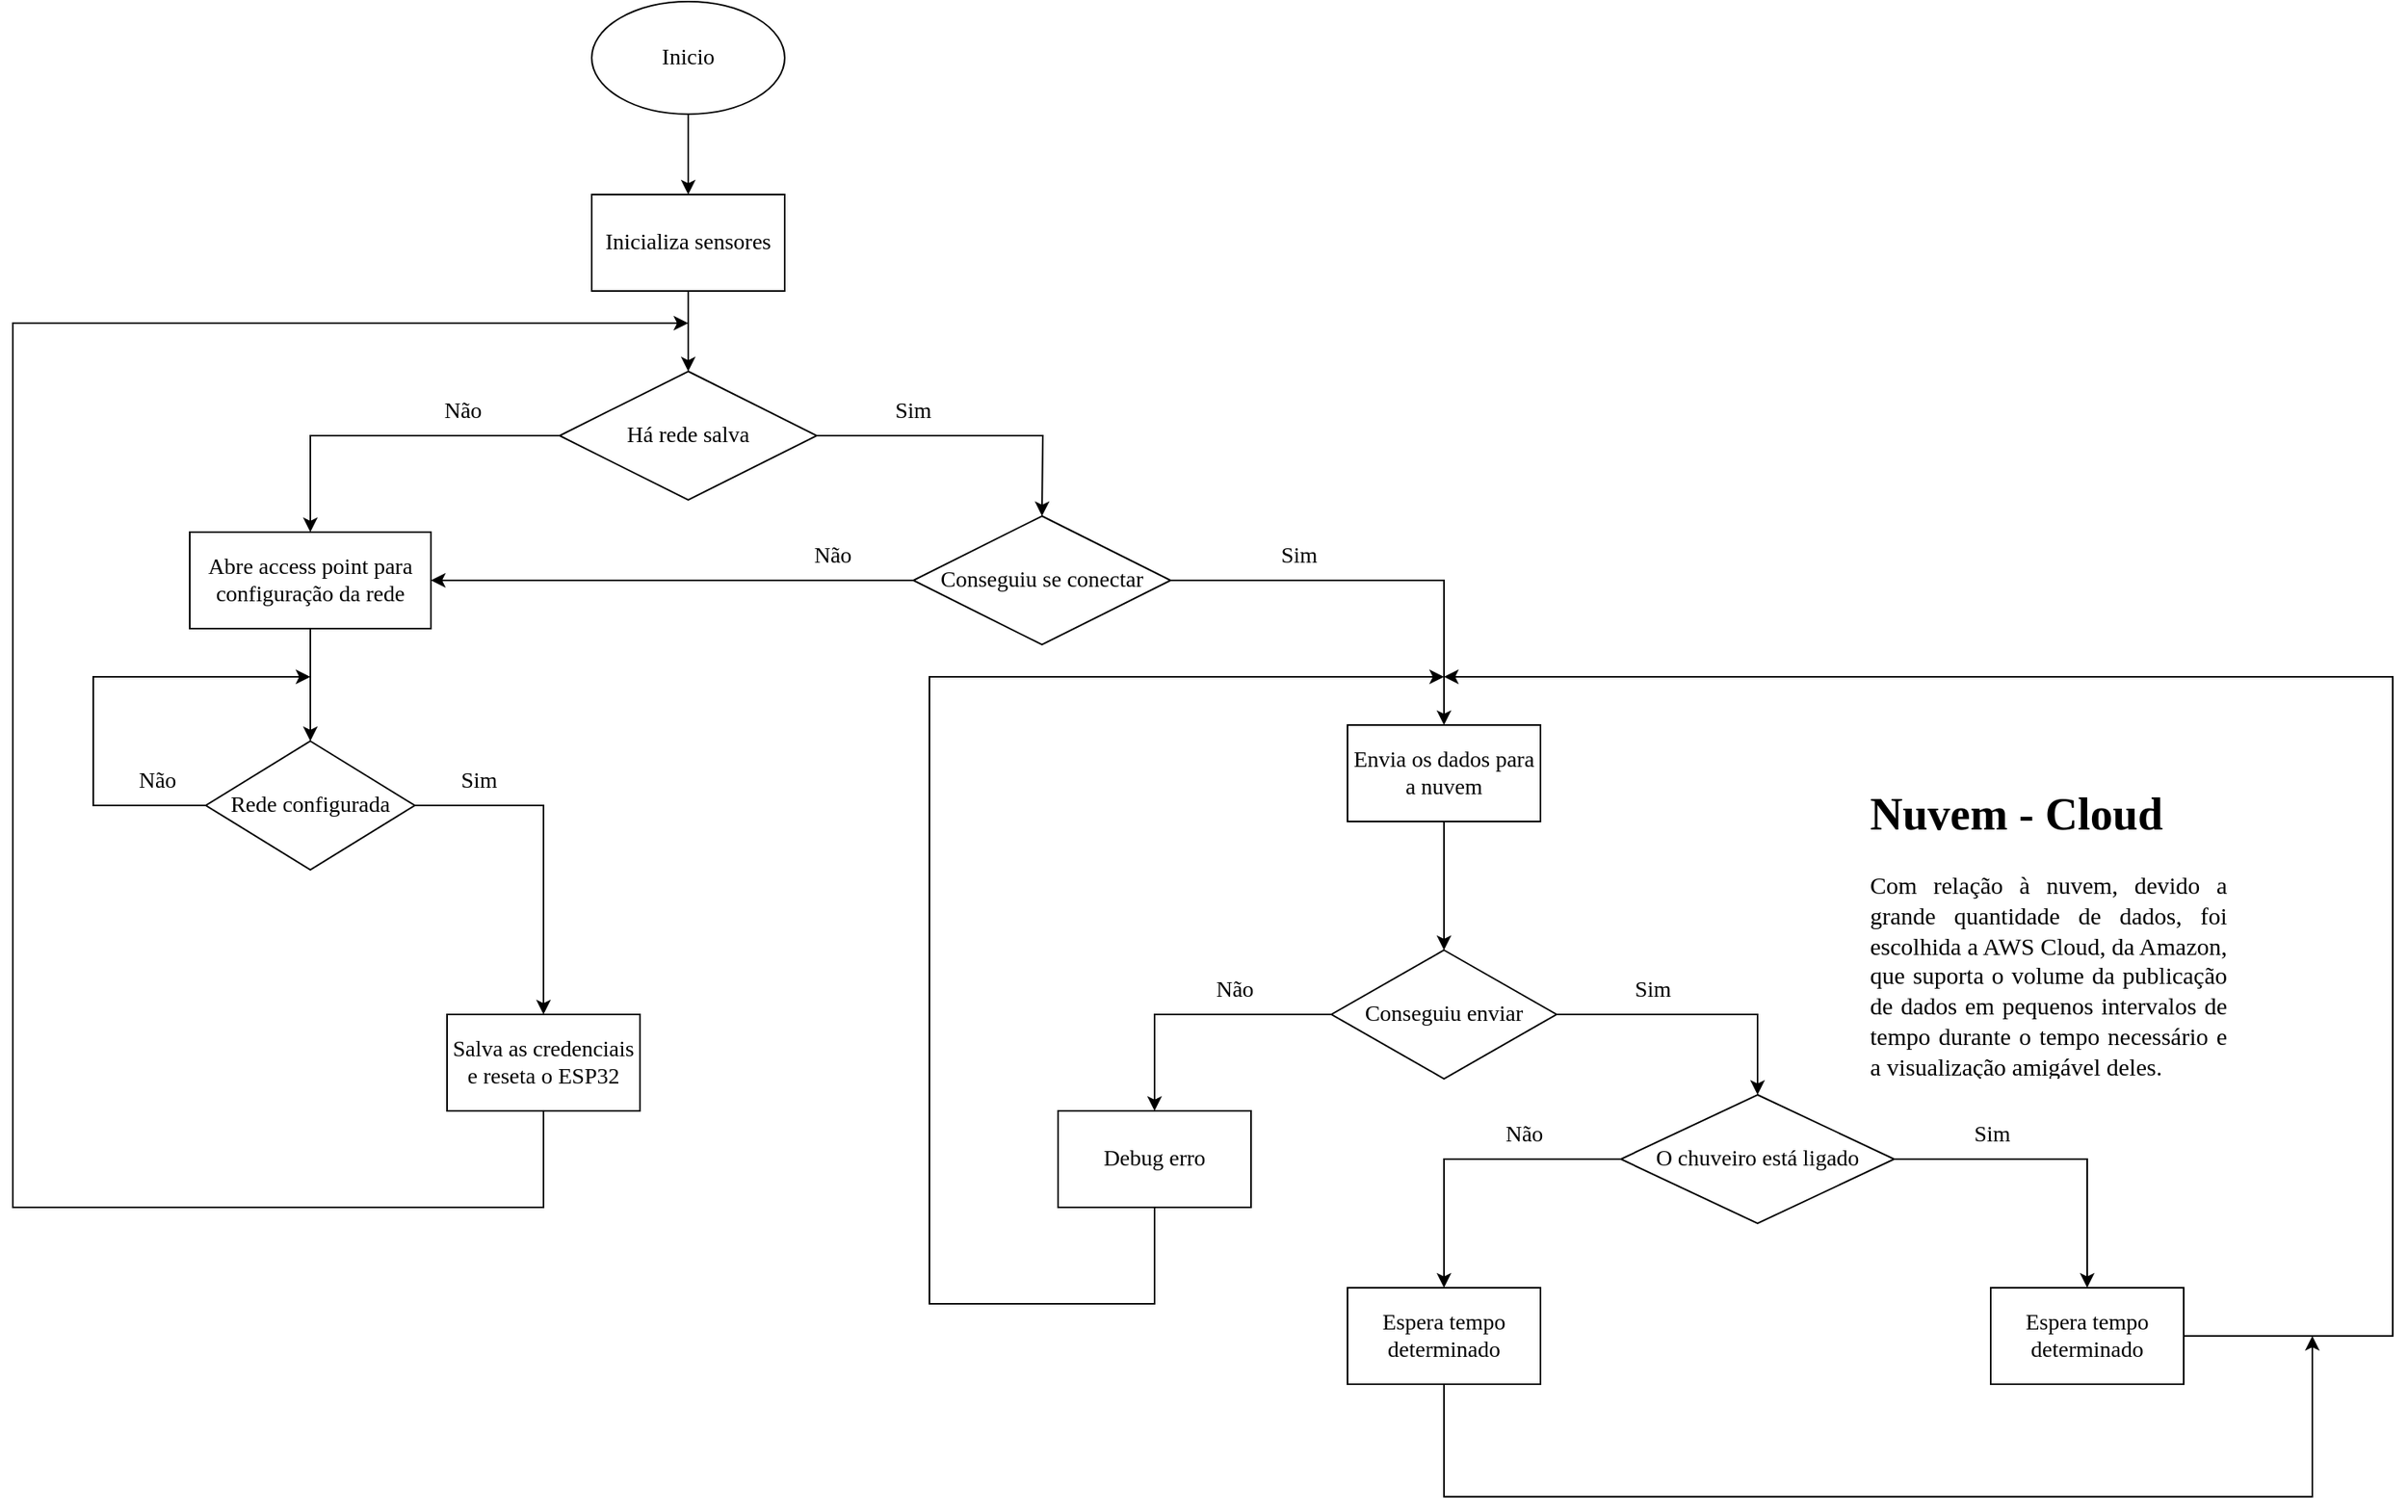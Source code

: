 <mxfile version="20.8.22" type="github">
  <diagram name="Página-1" id="qRX4IYPKH2Vp4G-w1d9a">
    <mxGraphModel dx="1912" dy="665" grid="1" gridSize="10" guides="1" tooltips="1" connect="1" arrows="1" fold="1" page="1" pageScale="1" pageWidth="827" pageHeight="1169" math="0" shadow="0">
      <root>
        <mxCell id="0" />
        <mxCell id="1" parent="0" />
        <mxCell id="Pkc0Q9jrOcTM5dbPZ3zt-2" style="edgeStyle=orthogonalEdgeStyle;rounded=0;orthogonalLoop=1;jettySize=auto;html=1;exitX=0.5;exitY=1;exitDx=0;exitDy=0;fontFamily=Times New Roman;fontSize=14;" edge="1" parent="1" source="Pkc0Q9jrOcTM5dbPZ3zt-1" target="Pkc0Q9jrOcTM5dbPZ3zt-3">
          <mxGeometry relative="1" as="geometry">
            <mxPoint x="399.667" y="160.0" as="targetPoint" />
          </mxGeometry>
        </mxCell>
        <mxCell id="Pkc0Q9jrOcTM5dbPZ3zt-1" value="&lt;font face=&quot;Times New Roman&quot; style=&quot;font-size: 14px;&quot;&gt;Inicio&lt;/font&gt;" style="ellipse;whiteSpace=wrap;html=1;" vertex="1" parent="1">
          <mxGeometry x="340" y="40" width="120" height="70" as="geometry" />
        </mxCell>
        <mxCell id="Pkc0Q9jrOcTM5dbPZ3zt-4" style="edgeStyle=orthogonalEdgeStyle;rounded=0;orthogonalLoop=1;jettySize=auto;html=1;fontFamily=Times New Roman;fontSize=14;" edge="1" parent="1" source="Pkc0Q9jrOcTM5dbPZ3zt-3">
          <mxGeometry relative="1" as="geometry">
            <mxPoint x="399.997" y="270.002" as="targetPoint" />
          </mxGeometry>
        </mxCell>
        <mxCell id="Pkc0Q9jrOcTM5dbPZ3zt-3" value="Inicializa sensores" style="rounded=0;whiteSpace=wrap;html=1;fontFamily=Times New Roman;fontSize=14;" vertex="1" parent="1">
          <mxGeometry x="339.997" y="160.0" width="120" height="60" as="geometry" />
        </mxCell>
        <mxCell id="Pkc0Q9jrOcTM5dbPZ3zt-10" value="" style="edgeStyle=orthogonalEdgeStyle;rounded=0;orthogonalLoop=1;jettySize=auto;html=1;fontFamily=Times New Roman;fontSize=14;" edge="1" parent="1" source="Pkc0Q9jrOcTM5dbPZ3zt-8">
          <mxGeometry relative="1" as="geometry">
            <mxPoint x="620.0" y="360" as="targetPoint" />
          </mxGeometry>
        </mxCell>
        <mxCell id="Pkc0Q9jrOcTM5dbPZ3zt-13" value="" style="edgeStyle=orthogonalEdgeStyle;rounded=0;orthogonalLoop=1;jettySize=auto;html=1;fontFamily=Times New Roman;fontSize=14;" edge="1" parent="1" source="Pkc0Q9jrOcTM5dbPZ3zt-8" target="Pkc0Q9jrOcTM5dbPZ3zt-12">
          <mxGeometry relative="1" as="geometry" />
        </mxCell>
        <mxCell id="Pkc0Q9jrOcTM5dbPZ3zt-8" value="Há rede salva" style="rhombus;whiteSpace=wrap;html=1;fontFamily=Times New Roman;fontSize=14;" vertex="1" parent="1">
          <mxGeometry x="320" y="270" width="160" height="80" as="geometry" />
        </mxCell>
        <mxCell id="Pkc0Q9jrOcTM5dbPZ3zt-14" style="edgeStyle=orthogonalEdgeStyle;rounded=0;orthogonalLoop=1;jettySize=auto;html=1;entryX=1;entryY=0.5;entryDx=0;entryDy=0;fontFamily=Times New Roman;fontSize=14;" edge="1" parent="1" source="Pkc0Q9jrOcTM5dbPZ3zt-11" target="Pkc0Q9jrOcTM5dbPZ3zt-12">
          <mxGeometry relative="1" as="geometry" />
        </mxCell>
        <mxCell id="Pkc0Q9jrOcTM5dbPZ3zt-20" value="" style="edgeStyle=orthogonalEdgeStyle;rounded=0;orthogonalLoop=1;jettySize=auto;html=1;fontFamily=Times New Roman;fontSize=14;" edge="1" parent="1" source="Pkc0Q9jrOcTM5dbPZ3zt-11" target="Pkc0Q9jrOcTM5dbPZ3zt-19">
          <mxGeometry relative="1" as="geometry" />
        </mxCell>
        <mxCell id="Pkc0Q9jrOcTM5dbPZ3zt-11" value="Conseguiu se conectar" style="rhombus;whiteSpace=wrap;html=1;fontFamily=Times New Roman;fontSize=14;" vertex="1" parent="1">
          <mxGeometry x="540" y="360" width="160" height="80" as="geometry" />
        </mxCell>
        <mxCell id="Pkc0Q9jrOcTM5dbPZ3zt-24" value="" style="edgeStyle=orthogonalEdgeStyle;rounded=0;orthogonalLoop=1;jettySize=auto;html=1;fontFamily=Times New Roman;fontSize=14;" edge="1" parent="1" source="Pkc0Q9jrOcTM5dbPZ3zt-12" target="Pkc0Q9jrOcTM5dbPZ3zt-23">
          <mxGeometry relative="1" as="geometry" />
        </mxCell>
        <mxCell id="Pkc0Q9jrOcTM5dbPZ3zt-12" value="Abre access point para configuração da rede" style="whiteSpace=wrap;html=1;fontSize=14;fontFamily=Times New Roman;" vertex="1" parent="1">
          <mxGeometry x="90" y="370" width="150" height="60" as="geometry" />
        </mxCell>
        <mxCell id="Pkc0Q9jrOcTM5dbPZ3zt-15" value="Sim" style="text;html=1;strokeColor=none;fillColor=none;align=center;verticalAlign=middle;whiteSpace=wrap;rounded=0;fontSize=14;fontFamily=Times New Roman;" vertex="1" parent="1">
          <mxGeometry x="510" y="280" width="60" height="30" as="geometry" />
        </mxCell>
        <mxCell id="Pkc0Q9jrOcTM5dbPZ3zt-16" value="Não" style="text;html=1;strokeColor=none;fillColor=none;align=center;verticalAlign=middle;whiteSpace=wrap;rounded=0;fontSize=14;fontFamily=Times New Roman;" vertex="1" parent="1">
          <mxGeometry x="460" y="370" width="60" height="30" as="geometry" />
        </mxCell>
        <mxCell id="Pkc0Q9jrOcTM5dbPZ3zt-17" value="Não" style="text;html=1;strokeColor=none;fillColor=none;align=center;verticalAlign=middle;whiteSpace=wrap;rounded=0;fontSize=14;fontFamily=Times New Roman;" vertex="1" parent="1">
          <mxGeometry x="230" y="280" width="60" height="30" as="geometry" />
        </mxCell>
        <mxCell id="Pkc0Q9jrOcTM5dbPZ3zt-21" style="edgeStyle=orthogonalEdgeStyle;rounded=0;orthogonalLoop=1;jettySize=auto;html=1;fontFamily=Times New Roman;fontSize=14;" edge="1" parent="1" source="Pkc0Q9jrOcTM5dbPZ3zt-19" target="Pkc0Q9jrOcTM5dbPZ3zt-22">
          <mxGeometry relative="1" as="geometry">
            <mxPoint x="870" y="630" as="targetPoint" />
          </mxGeometry>
        </mxCell>
        <mxCell id="Pkc0Q9jrOcTM5dbPZ3zt-19" value="Envia os dados para a nuvem" style="whiteSpace=wrap;html=1;fontSize=14;fontFamily=Times New Roman;" vertex="1" parent="1">
          <mxGeometry x="810" y="490" width="120" height="60" as="geometry" />
        </mxCell>
        <mxCell id="Pkc0Q9jrOcTM5dbPZ3zt-34" style="edgeStyle=orthogonalEdgeStyle;rounded=0;orthogonalLoop=1;jettySize=auto;html=1;fontFamily=Times New Roman;fontSize=14;" edge="1" parent="1" source="Pkc0Q9jrOcTM5dbPZ3zt-22" target="Pkc0Q9jrOcTM5dbPZ3zt-35">
          <mxGeometry relative="1" as="geometry">
            <mxPoint x="740" y="730" as="targetPoint" />
          </mxGeometry>
        </mxCell>
        <mxCell id="Pkc0Q9jrOcTM5dbPZ3zt-38" value="" style="edgeStyle=orthogonalEdgeStyle;rounded=0;orthogonalLoop=1;jettySize=auto;html=1;fontFamily=Times New Roman;fontSize=14;" edge="1" parent="1" source="Pkc0Q9jrOcTM5dbPZ3zt-22" target="Pkc0Q9jrOcTM5dbPZ3zt-37">
          <mxGeometry relative="1" as="geometry" />
        </mxCell>
        <mxCell id="Pkc0Q9jrOcTM5dbPZ3zt-22" value="Conseguiu enviar" style="rhombus;whiteSpace=wrap;html=1;fontFamily=Times New Roman;fontSize=14;" vertex="1" parent="1">
          <mxGeometry x="800" y="630" width="140" height="80" as="geometry" />
        </mxCell>
        <mxCell id="Pkc0Q9jrOcTM5dbPZ3zt-25" style="edgeStyle=orthogonalEdgeStyle;rounded=0;orthogonalLoop=1;jettySize=auto;html=1;fontFamily=Times New Roman;fontSize=14;" edge="1" parent="1" source="Pkc0Q9jrOcTM5dbPZ3zt-23">
          <mxGeometry relative="1" as="geometry">
            <mxPoint x="165" y="460" as="targetPoint" />
            <Array as="points">
              <mxPoint x="30" y="540" />
              <mxPoint x="30" y="460" />
            </Array>
          </mxGeometry>
        </mxCell>
        <mxCell id="Pkc0Q9jrOcTM5dbPZ3zt-28" value="" style="edgeStyle=orthogonalEdgeStyle;rounded=0;orthogonalLoop=1;jettySize=auto;html=1;fontFamily=Times New Roman;fontSize=14;" edge="1" parent="1" source="Pkc0Q9jrOcTM5dbPZ3zt-23" target="Pkc0Q9jrOcTM5dbPZ3zt-27">
          <mxGeometry relative="1" as="geometry" />
        </mxCell>
        <mxCell id="Pkc0Q9jrOcTM5dbPZ3zt-23" value="Rede configurada" style="rhombus;whiteSpace=wrap;html=1;fontSize=14;fontFamily=Times New Roman;" vertex="1" parent="1">
          <mxGeometry x="100" y="500" width="130" height="80" as="geometry" />
        </mxCell>
        <mxCell id="Pkc0Q9jrOcTM5dbPZ3zt-26" value="Não" style="text;html=1;strokeColor=none;fillColor=none;align=center;verticalAlign=middle;whiteSpace=wrap;rounded=0;fontSize=14;fontFamily=Times New Roman;" vertex="1" parent="1">
          <mxGeometry x="40" y="510" width="60" height="30" as="geometry" />
        </mxCell>
        <mxCell id="Pkc0Q9jrOcTM5dbPZ3zt-29" style="edgeStyle=orthogonalEdgeStyle;rounded=0;orthogonalLoop=1;jettySize=auto;html=1;fontFamily=Times New Roman;fontSize=14;" edge="1" parent="1" source="Pkc0Q9jrOcTM5dbPZ3zt-27">
          <mxGeometry relative="1" as="geometry">
            <mxPoint x="400" y="240" as="targetPoint" />
            <Array as="points">
              <mxPoint x="310" y="790" />
              <mxPoint x="-20" y="790" />
              <mxPoint x="-20" y="240" />
            </Array>
          </mxGeometry>
        </mxCell>
        <mxCell id="Pkc0Q9jrOcTM5dbPZ3zt-27" value="Salva as credenciais e reseta o ESP32" style="whiteSpace=wrap;html=1;fontSize=14;fontFamily=Times New Roman;" vertex="1" parent="1">
          <mxGeometry x="250" y="670" width="120" height="60" as="geometry" />
        </mxCell>
        <mxCell id="Pkc0Q9jrOcTM5dbPZ3zt-36" style="edgeStyle=orthogonalEdgeStyle;rounded=0;orthogonalLoop=1;jettySize=auto;html=1;fontFamily=Times New Roman;fontSize=14;" edge="1" parent="1" source="Pkc0Q9jrOcTM5dbPZ3zt-35">
          <mxGeometry relative="1" as="geometry">
            <mxPoint x="870" y="460" as="targetPoint" />
            <Array as="points">
              <mxPoint x="690" y="850" />
              <mxPoint x="550" y="850" />
              <mxPoint x="550" y="460" />
            </Array>
          </mxGeometry>
        </mxCell>
        <mxCell id="Pkc0Q9jrOcTM5dbPZ3zt-35" value="Debug erro" style="rounded=0;whiteSpace=wrap;html=1;fontFamily=Times New Roman;fontSize=14;" vertex="1" parent="1">
          <mxGeometry x="630" y="730" width="120" height="60" as="geometry" />
        </mxCell>
        <mxCell id="Pkc0Q9jrOcTM5dbPZ3zt-43" value="" style="edgeStyle=orthogonalEdgeStyle;rounded=0;orthogonalLoop=1;jettySize=auto;html=1;fontFamily=Times New Roman;fontSize=14;" edge="1" parent="1" source="Pkc0Q9jrOcTM5dbPZ3zt-37" target="Pkc0Q9jrOcTM5dbPZ3zt-42">
          <mxGeometry relative="1" as="geometry" />
        </mxCell>
        <mxCell id="Pkc0Q9jrOcTM5dbPZ3zt-46" value="" style="edgeStyle=orthogonalEdgeStyle;rounded=0;orthogonalLoop=1;jettySize=auto;html=1;fontFamily=Times New Roman;fontSize=14;" edge="1" parent="1" source="Pkc0Q9jrOcTM5dbPZ3zt-37" target="Pkc0Q9jrOcTM5dbPZ3zt-45">
          <mxGeometry relative="1" as="geometry" />
        </mxCell>
        <mxCell id="Pkc0Q9jrOcTM5dbPZ3zt-37" value="O chuveiro está ligado" style="rhombus;whiteSpace=wrap;html=1;fontFamily=Times New Roman;fontSize=14;" vertex="1" parent="1">
          <mxGeometry x="980" y="720" width="170" height="80" as="geometry" />
        </mxCell>
        <mxCell id="Pkc0Q9jrOcTM5dbPZ3zt-39" value="Sim" style="text;html=1;strokeColor=none;fillColor=none;align=center;verticalAlign=middle;whiteSpace=wrap;rounded=0;fontSize=14;fontFamily=Times New Roman;" vertex="1" parent="1">
          <mxGeometry x="970" y="640" width="60" height="30" as="geometry" />
        </mxCell>
        <mxCell id="Pkc0Q9jrOcTM5dbPZ3zt-40" value="Não" style="text;html=1;strokeColor=none;fillColor=none;align=center;verticalAlign=middle;whiteSpace=wrap;rounded=0;fontSize=14;fontFamily=Times New Roman;" vertex="1" parent="1">
          <mxGeometry x="710" y="640" width="60" height="30" as="geometry" />
        </mxCell>
        <mxCell id="Pkc0Q9jrOcTM5dbPZ3zt-44" style="edgeStyle=orthogonalEdgeStyle;rounded=0;orthogonalLoop=1;jettySize=auto;html=1;fontFamily=Times New Roman;fontSize=14;" edge="1" parent="1" source="Pkc0Q9jrOcTM5dbPZ3zt-42">
          <mxGeometry relative="1" as="geometry">
            <mxPoint x="870" y="460" as="targetPoint" />
            <Array as="points">
              <mxPoint x="1460" y="870" />
              <mxPoint x="1460" y="460" />
            </Array>
          </mxGeometry>
        </mxCell>
        <mxCell id="Pkc0Q9jrOcTM5dbPZ3zt-42" value="Espera tempo determinado" style="whiteSpace=wrap;html=1;fontSize=14;fontFamily=Times New Roman;" vertex="1" parent="1">
          <mxGeometry x="1210" y="840" width="120" height="60" as="geometry" />
        </mxCell>
        <mxCell id="Pkc0Q9jrOcTM5dbPZ3zt-47" style="edgeStyle=orthogonalEdgeStyle;rounded=0;orthogonalLoop=1;jettySize=auto;html=1;fontFamily=Times New Roman;fontSize=14;" edge="1" parent="1" source="Pkc0Q9jrOcTM5dbPZ3zt-45">
          <mxGeometry relative="1" as="geometry">
            <mxPoint x="1410" y="870" as="targetPoint" />
            <Array as="points">
              <mxPoint x="870" y="970" />
              <mxPoint x="1410" y="970" />
            </Array>
          </mxGeometry>
        </mxCell>
        <mxCell id="Pkc0Q9jrOcTM5dbPZ3zt-45" value="Espera tempo determinado" style="whiteSpace=wrap;html=1;fontSize=14;fontFamily=Times New Roman;" vertex="1" parent="1">
          <mxGeometry x="810" y="840" width="120" height="60" as="geometry" />
        </mxCell>
        <mxCell id="Pkc0Q9jrOcTM5dbPZ3zt-48" value="Sim" style="text;html=1;strokeColor=none;fillColor=none;align=center;verticalAlign=middle;whiteSpace=wrap;rounded=0;fontSize=14;fontFamily=Times New Roman;" vertex="1" parent="1">
          <mxGeometry x="750" y="370" width="60" height="30" as="geometry" />
        </mxCell>
        <mxCell id="Pkc0Q9jrOcTM5dbPZ3zt-49" value="Sim" style="text;html=1;strokeColor=none;fillColor=none;align=center;verticalAlign=middle;whiteSpace=wrap;rounded=0;fontSize=14;fontFamily=Times New Roman;" vertex="1" parent="1">
          <mxGeometry x="240" y="510" width="60" height="30" as="geometry" />
        </mxCell>
        <mxCell id="Pkc0Q9jrOcTM5dbPZ3zt-50" value="Sim" style="text;html=1;strokeColor=none;fillColor=none;align=center;verticalAlign=middle;whiteSpace=wrap;rounded=0;fontSize=14;fontFamily=Times New Roman;" vertex="1" parent="1">
          <mxGeometry x="1181" y="730" width="60" height="30" as="geometry" />
        </mxCell>
        <mxCell id="Pkc0Q9jrOcTM5dbPZ3zt-51" value="Não" style="text;html=1;strokeColor=none;fillColor=none;align=center;verticalAlign=middle;whiteSpace=wrap;rounded=0;fontSize=14;fontFamily=Times New Roman;" vertex="1" parent="1">
          <mxGeometry x="890" y="730" width="60" height="30" as="geometry" />
        </mxCell>
        <mxCell id="Pkc0Q9jrOcTM5dbPZ3zt-52" value="&lt;h1&gt;Nuvem - Cloud&lt;/h1&gt;&lt;p style=&quot;text-align: justify;&quot;&gt;&lt;font style=&quot;font-size: 15px;&quot;&gt;Com relação à nuvem, devido a grande quantidade de dados, foi escolhida a AWS Cloud, da Amazon, que suporta o volume da publicação de dados em pequenos intervalos de tempo durante o tempo necessário e a visualização amigável deles.&lt;/font&gt;&lt;/p&gt;" style="text;html=1;strokeColor=none;fillColor=none;spacing=5;spacingTop=-20;whiteSpace=wrap;overflow=hidden;rounded=0;fontSize=14;fontFamily=Times New Roman;" vertex="1" parent="1">
          <mxGeometry x="1130" y="520" width="230" height="190" as="geometry" />
        </mxCell>
      </root>
    </mxGraphModel>
  </diagram>
</mxfile>
